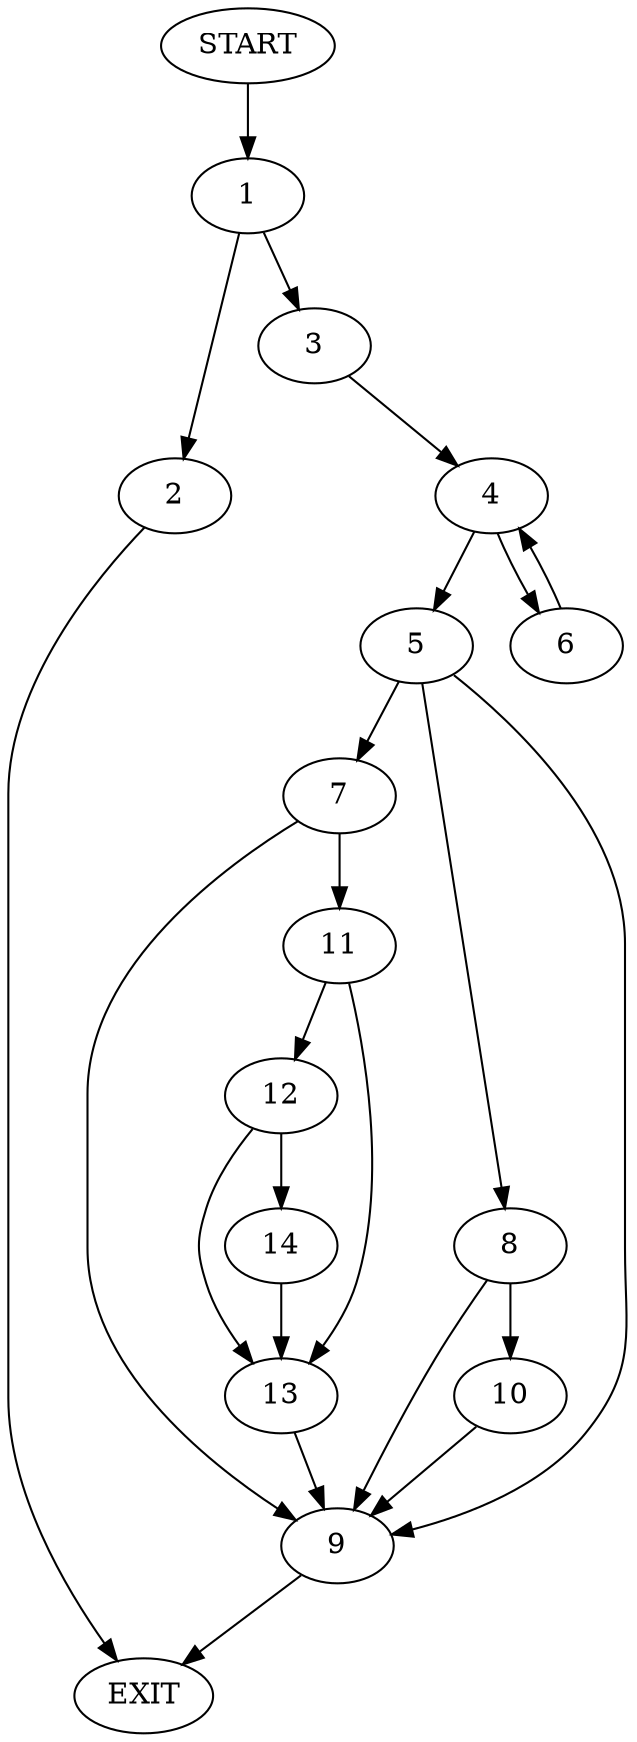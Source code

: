 digraph {
0 [label="START"]
15 [label="EXIT"]
0 -> 1
1 -> 2
1 -> 3
2 -> 15
3 -> 4
4 -> 5
4 -> 6
6 -> 4
5 -> 7
5 -> 8
5 -> 9
8 -> 10
8 -> 9
7 -> 11
7 -> 9
9 -> 15
11 -> 12
11 -> 13
12 -> 14
12 -> 13
13 -> 9
14 -> 13
10 -> 9
}
